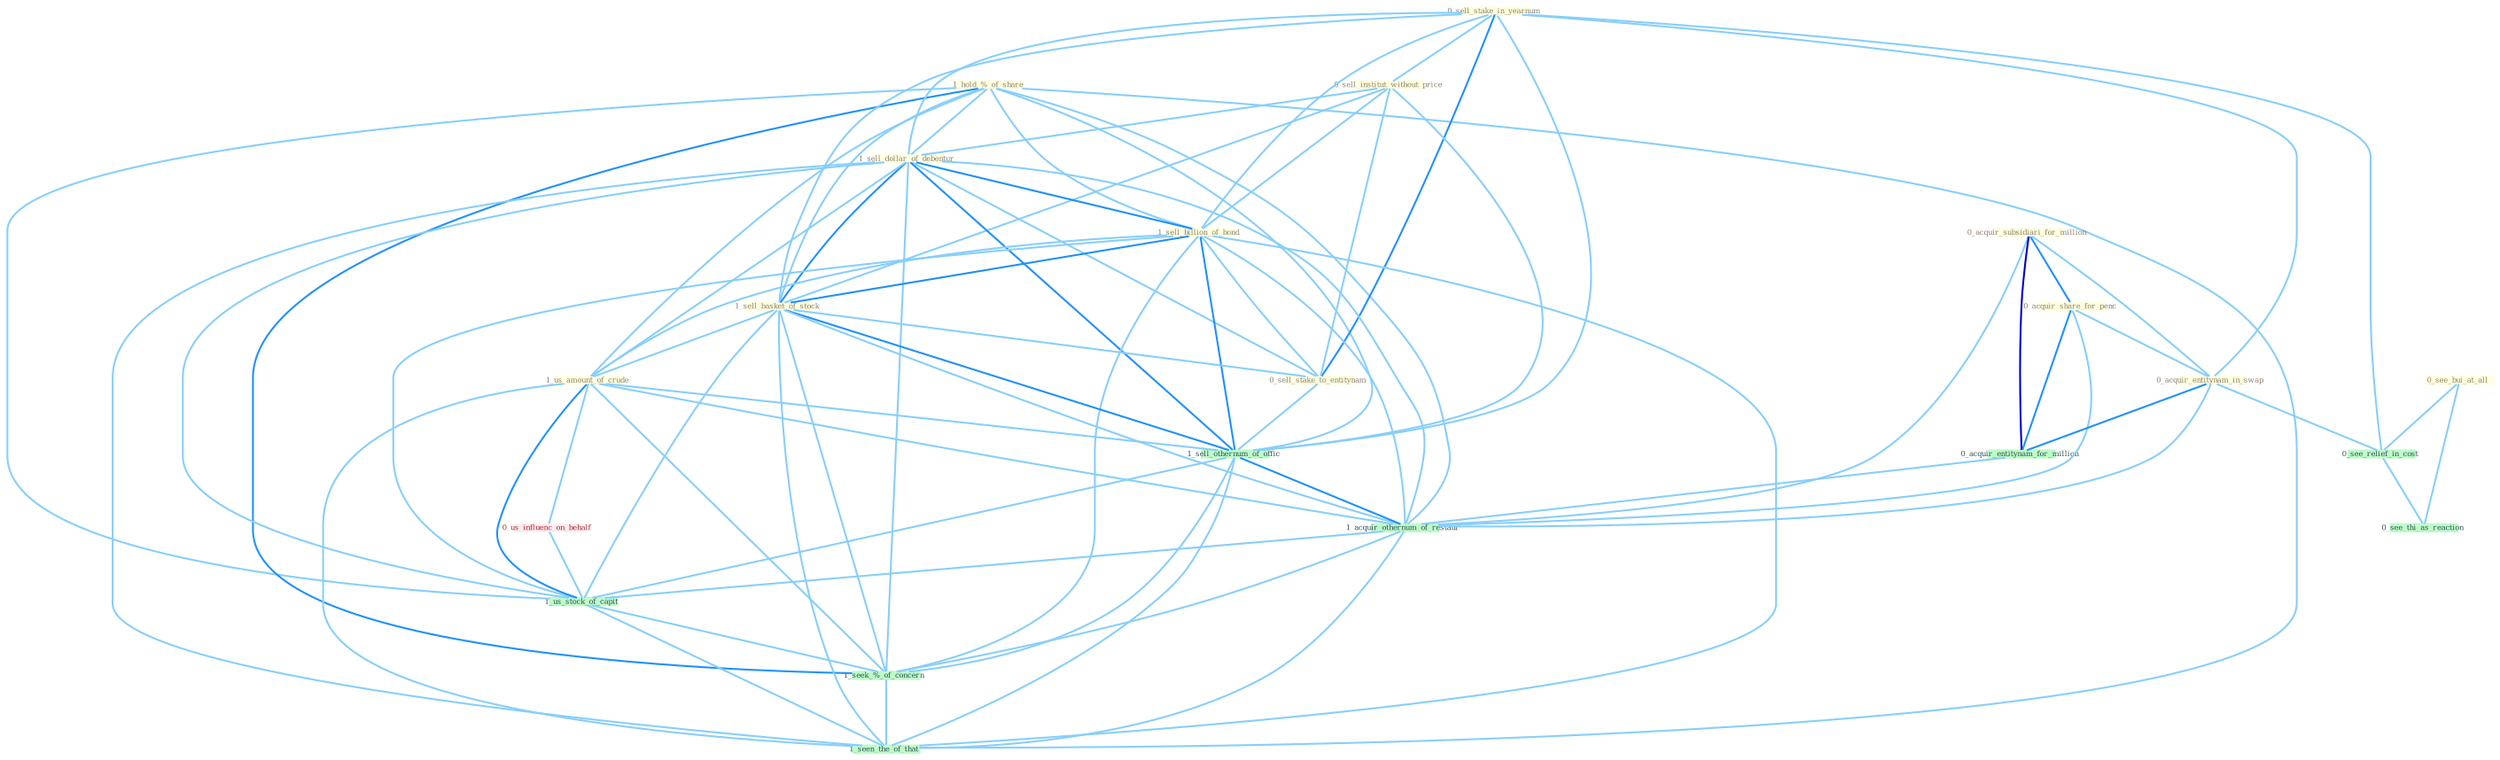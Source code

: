 Graph G{ 
    node
    [shape=polygon,style=filled,width=.5,height=.06,color="#BDFCC9",fixedsize=true,fontsize=4,
    fontcolor="#2f4f4f"];
    {node
    [color="#ffffe0", fontcolor="#8b7d6b"] "1_hold_%_of_share " "0_sell_stake_in_yearnum " "0_sell_institut_without_price " "1_sell_dollar_of_debentur " "1_sell_billion_of_bond " "1_sell_basket_of_stock " "0_acquir_subsidiari_for_million " "0_acquir_share_for_penc " "0_sell_stake_to_entitynam " "0_see_bui_at_all " "1_us_amount_of_crude " "0_acquir_entitynam_in_swap "}
{node [color="#fff0f5", fontcolor="#b22222"] "0_us_influenc_on_behalf "}
edge [color="#B0E2FF"];

	"1_hold_%_of_share " -- "1_sell_dollar_of_debentur " [w="1", color="#87cefa" ];
	"1_hold_%_of_share " -- "1_sell_billion_of_bond " [w="1", color="#87cefa" ];
	"1_hold_%_of_share " -- "1_sell_basket_of_stock " [w="1", color="#87cefa" ];
	"1_hold_%_of_share " -- "1_us_amount_of_crude " [w="1", color="#87cefa" ];
	"1_hold_%_of_share " -- "1_sell_othernum_of_offic " [w="1", color="#87cefa" ];
	"1_hold_%_of_share " -- "1_acquir_othernum_of_restaur " [w="1", color="#87cefa" ];
	"1_hold_%_of_share " -- "1_us_stock_of_capit " [w="1", color="#87cefa" ];
	"1_hold_%_of_share " -- "1_seek_%_of_concern " [w="2", color="#1e90ff" , len=0.8];
	"1_hold_%_of_share " -- "1_seen_the_of_that " [w="1", color="#87cefa" ];
	"0_sell_stake_in_yearnum " -- "0_sell_institut_without_price " [w="1", color="#87cefa" ];
	"0_sell_stake_in_yearnum " -- "1_sell_dollar_of_debentur " [w="1", color="#87cefa" ];
	"0_sell_stake_in_yearnum " -- "1_sell_billion_of_bond " [w="1", color="#87cefa" ];
	"0_sell_stake_in_yearnum " -- "1_sell_basket_of_stock " [w="1", color="#87cefa" ];
	"0_sell_stake_in_yearnum " -- "0_sell_stake_to_entitynam " [w="2", color="#1e90ff" , len=0.8];
	"0_sell_stake_in_yearnum " -- "0_acquir_entitynam_in_swap " [w="1", color="#87cefa" ];
	"0_sell_stake_in_yearnum " -- "1_sell_othernum_of_offic " [w="1", color="#87cefa" ];
	"0_sell_stake_in_yearnum " -- "0_see_relief_in_cost " [w="1", color="#87cefa" ];
	"0_sell_institut_without_price " -- "1_sell_dollar_of_debentur " [w="1", color="#87cefa" ];
	"0_sell_institut_without_price " -- "1_sell_billion_of_bond " [w="1", color="#87cefa" ];
	"0_sell_institut_without_price " -- "1_sell_basket_of_stock " [w="1", color="#87cefa" ];
	"0_sell_institut_without_price " -- "0_sell_stake_to_entitynam " [w="1", color="#87cefa" ];
	"0_sell_institut_without_price " -- "1_sell_othernum_of_offic " [w="1", color="#87cefa" ];
	"1_sell_dollar_of_debentur " -- "1_sell_billion_of_bond " [w="2", color="#1e90ff" , len=0.8];
	"1_sell_dollar_of_debentur " -- "1_sell_basket_of_stock " [w="2", color="#1e90ff" , len=0.8];
	"1_sell_dollar_of_debentur " -- "0_sell_stake_to_entitynam " [w="1", color="#87cefa" ];
	"1_sell_dollar_of_debentur " -- "1_us_amount_of_crude " [w="1", color="#87cefa" ];
	"1_sell_dollar_of_debentur " -- "1_sell_othernum_of_offic " [w="2", color="#1e90ff" , len=0.8];
	"1_sell_dollar_of_debentur " -- "1_acquir_othernum_of_restaur " [w="1", color="#87cefa" ];
	"1_sell_dollar_of_debentur " -- "1_us_stock_of_capit " [w="1", color="#87cefa" ];
	"1_sell_dollar_of_debentur " -- "1_seek_%_of_concern " [w="1", color="#87cefa" ];
	"1_sell_dollar_of_debentur " -- "1_seen_the_of_that " [w="1", color="#87cefa" ];
	"1_sell_billion_of_bond " -- "1_sell_basket_of_stock " [w="2", color="#1e90ff" , len=0.8];
	"1_sell_billion_of_bond " -- "0_sell_stake_to_entitynam " [w="1", color="#87cefa" ];
	"1_sell_billion_of_bond " -- "1_us_amount_of_crude " [w="1", color="#87cefa" ];
	"1_sell_billion_of_bond " -- "1_sell_othernum_of_offic " [w="2", color="#1e90ff" , len=0.8];
	"1_sell_billion_of_bond " -- "1_acquir_othernum_of_restaur " [w="1", color="#87cefa" ];
	"1_sell_billion_of_bond " -- "1_us_stock_of_capit " [w="1", color="#87cefa" ];
	"1_sell_billion_of_bond " -- "1_seek_%_of_concern " [w="1", color="#87cefa" ];
	"1_sell_billion_of_bond " -- "1_seen_the_of_that " [w="1", color="#87cefa" ];
	"1_sell_basket_of_stock " -- "0_sell_stake_to_entitynam " [w="1", color="#87cefa" ];
	"1_sell_basket_of_stock " -- "1_us_amount_of_crude " [w="1", color="#87cefa" ];
	"1_sell_basket_of_stock " -- "1_sell_othernum_of_offic " [w="2", color="#1e90ff" , len=0.8];
	"1_sell_basket_of_stock " -- "1_acquir_othernum_of_restaur " [w="1", color="#87cefa" ];
	"1_sell_basket_of_stock " -- "1_us_stock_of_capit " [w="1", color="#87cefa" ];
	"1_sell_basket_of_stock " -- "1_seek_%_of_concern " [w="1", color="#87cefa" ];
	"1_sell_basket_of_stock " -- "1_seen_the_of_that " [w="1", color="#87cefa" ];
	"0_acquir_subsidiari_for_million " -- "0_acquir_share_for_penc " [w="2", color="#1e90ff" , len=0.8];
	"0_acquir_subsidiari_for_million " -- "0_acquir_entitynam_in_swap " [w="1", color="#87cefa" ];
	"0_acquir_subsidiari_for_million " -- "0_acquir_entitynam_for_million " [w="3", color="#0000cd" , len=0.6];
	"0_acquir_subsidiari_for_million " -- "1_acquir_othernum_of_restaur " [w="1", color="#87cefa" ];
	"0_acquir_share_for_penc " -- "0_acquir_entitynam_in_swap " [w="1", color="#87cefa" ];
	"0_acquir_share_for_penc " -- "0_acquir_entitynam_for_million " [w="2", color="#1e90ff" , len=0.8];
	"0_acquir_share_for_penc " -- "1_acquir_othernum_of_restaur " [w="1", color="#87cefa" ];
	"0_sell_stake_to_entitynam " -- "1_sell_othernum_of_offic " [w="1", color="#87cefa" ];
	"0_see_bui_at_all " -- "0_see_relief_in_cost " [w="1", color="#87cefa" ];
	"0_see_bui_at_all " -- "0_see_thi_as_reaction " [w="1", color="#87cefa" ];
	"1_us_amount_of_crude " -- "1_sell_othernum_of_offic " [w="1", color="#87cefa" ];
	"1_us_amount_of_crude " -- "0_us_influenc_on_behalf " [w="1", color="#87cefa" ];
	"1_us_amount_of_crude " -- "1_acquir_othernum_of_restaur " [w="1", color="#87cefa" ];
	"1_us_amount_of_crude " -- "1_us_stock_of_capit " [w="2", color="#1e90ff" , len=0.8];
	"1_us_amount_of_crude " -- "1_seek_%_of_concern " [w="1", color="#87cefa" ];
	"1_us_amount_of_crude " -- "1_seen_the_of_that " [w="1", color="#87cefa" ];
	"0_acquir_entitynam_in_swap " -- "0_acquir_entitynam_for_million " [w="2", color="#1e90ff" , len=0.8];
	"0_acquir_entitynam_in_swap " -- "0_see_relief_in_cost " [w="1", color="#87cefa" ];
	"0_acquir_entitynam_in_swap " -- "1_acquir_othernum_of_restaur " [w="1", color="#87cefa" ];
	"0_acquir_entitynam_for_million " -- "1_acquir_othernum_of_restaur " [w="1", color="#87cefa" ];
	"1_sell_othernum_of_offic " -- "1_acquir_othernum_of_restaur " [w="2", color="#1e90ff" , len=0.8];
	"1_sell_othernum_of_offic " -- "1_us_stock_of_capit " [w="1", color="#87cefa" ];
	"1_sell_othernum_of_offic " -- "1_seek_%_of_concern " [w="1", color="#87cefa" ];
	"1_sell_othernum_of_offic " -- "1_seen_the_of_that " [w="1", color="#87cefa" ];
	"0_us_influenc_on_behalf " -- "1_us_stock_of_capit " [w="1", color="#87cefa" ];
	"0_see_relief_in_cost " -- "0_see_thi_as_reaction " [w="1", color="#87cefa" ];
	"1_acquir_othernum_of_restaur " -- "1_us_stock_of_capit " [w="1", color="#87cefa" ];
	"1_acquir_othernum_of_restaur " -- "1_seek_%_of_concern " [w="1", color="#87cefa" ];
	"1_acquir_othernum_of_restaur " -- "1_seen_the_of_that " [w="1", color="#87cefa" ];
	"1_us_stock_of_capit " -- "1_seek_%_of_concern " [w="1", color="#87cefa" ];
	"1_us_stock_of_capit " -- "1_seen_the_of_that " [w="1", color="#87cefa" ];
	"1_seek_%_of_concern " -- "1_seen_the_of_that " [w="1", color="#87cefa" ];
}